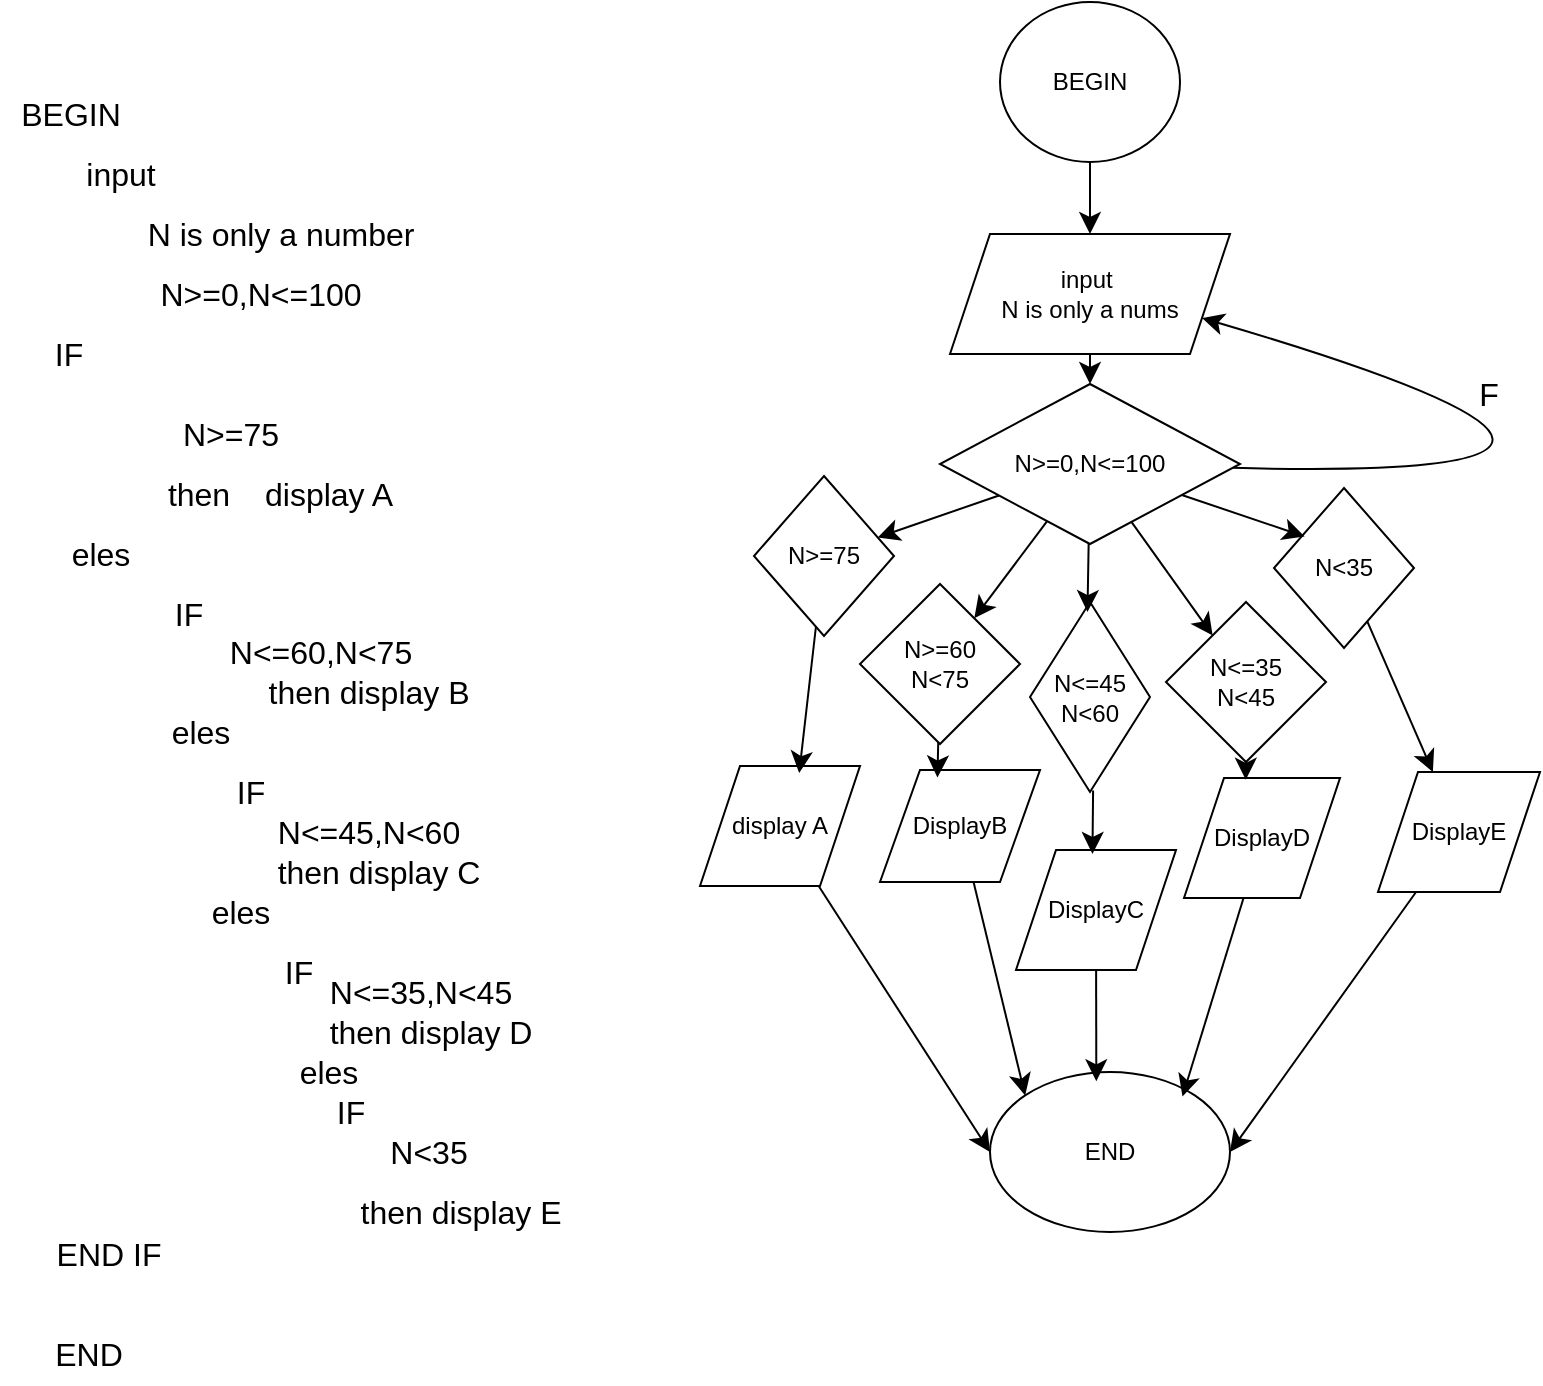 <mxfile version="27.1.4">
  <diagram name="Page-1" id="-3GgCUEVcQodJSt-GE02">
    <mxGraphModel dx="929" dy="934" grid="1" gridSize="10" guides="1" tooltips="1" connect="1" arrows="1" fold="1" page="1" pageScale="1" pageWidth="1654" pageHeight="2336" math="0" shadow="0">
      <root>
        <mxCell id="0" />
        <mxCell id="1" parent="0" />
        <mxCell id="wGPzXmnyMwY1yzYg5T23-3" value="BEGIN" style="text;html=1;align=center;verticalAlign=middle;resizable=0;points=[];autosize=1;strokeColor=none;fillColor=none;fontSize=16;" vertex="1" parent="1">
          <mxGeometry x="80" y="81" width="70" height="30" as="geometry" />
        </mxCell>
        <mxCell id="wGPzXmnyMwY1yzYg5T23-4" value="input" style="text;html=1;align=center;verticalAlign=middle;resizable=0;points=[];autosize=1;strokeColor=none;fillColor=none;fontSize=16;" vertex="1" parent="1">
          <mxGeometry x="110" y="111" width="60" height="30" as="geometry" />
        </mxCell>
        <mxCell id="wGPzXmnyMwY1yzYg5T23-5" value="N is only a number" style="text;html=1;align=center;verticalAlign=middle;resizable=0;points=[];autosize=1;strokeColor=none;fillColor=none;fontSize=16;" vertex="1" parent="1">
          <mxGeometry x="140" y="141" width="160" height="30" as="geometry" />
        </mxCell>
        <mxCell id="wGPzXmnyMwY1yzYg5T23-6" value="N&amp;gt;=0,N&amp;lt;=100" style="text;html=1;align=center;verticalAlign=middle;resizable=0;points=[];autosize=1;strokeColor=none;fillColor=none;fontSize=16;" vertex="1" parent="1">
          <mxGeometry x="150" y="171" width="120" height="30" as="geometry" />
        </mxCell>
        <mxCell id="wGPzXmnyMwY1yzYg5T23-8" value="IF" style="text;html=1;align=center;verticalAlign=middle;resizable=0;points=[];autosize=1;strokeColor=none;fillColor=none;fontSize=16;" vertex="1" parent="1">
          <mxGeometry x="94" y="201" width="40" height="30" as="geometry" />
        </mxCell>
        <mxCell id="wGPzXmnyMwY1yzYg5T23-9" value="N&amp;gt;=75" style="text;html=1;align=center;verticalAlign=middle;resizable=0;points=[];autosize=1;strokeColor=none;fillColor=none;fontSize=16;" vertex="1" parent="1">
          <mxGeometry x="160" y="241" width="70" height="30" as="geometry" />
        </mxCell>
        <mxCell id="wGPzXmnyMwY1yzYg5T23-10" value="then" style="text;html=1;align=center;verticalAlign=middle;resizable=0;points=[];autosize=1;strokeColor=none;fillColor=none;fontSize=16;" vertex="1" parent="1">
          <mxGeometry x="154" y="271" width="50" height="30" as="geometry" />
        </mxCell>
        <mxCell id="wGPzXmnyMwY1yzYg5T23-11" value="display A" style="text;html=1;align=center;verticalAlign=middle;resizable=0;points=[];autosize=1;strokeColor=none;fillColor=none;fontSize=16;" vertex="1" parent="1">
          <mxGeometry x="199" y="271" width="90" height="30" as="geometry" />
        </mxCell>
        <mxCell id="wGPzXmnyMwY1yzYg5T23-12" value="eles" style="text;html=1;align=center;verticalAlign=middle;resizable=0;points=[];autosize=1;strokeColor=none;fillColor=none;fontSize=16;" vertex="1" parent="1">
          <mxGeometry x="105" y="301" width="50" height="30" as="geometry" />
        </mxCell>
        <mxCell id="wGPzXmnyMwY1yzYg5T23-13" value="IF" style="text;html=1;align=center;verticalAlign=middle;resizable=0;points=[];autosize=1;strokeColor=none;fillColor=none;fontSize=16;" vertex="1" parent="1">
          <mxGeometry x="154" y="331" width="40" height="30" as="geometry" />
        </mxCell>
        <mxCell id="wGPzXmnyMwY1yzYg5T23-14" value="N&amp;lt;=60,N&amp;lt;75" style="text;html=1;align=center;verticalAlign=middle;resizable=0;points=[];autosize=1;strokeColor=none;fillColor=none;fontSize=16;" vertex="1" parent="1">
          <mxGeometry x="185" y="350" width="110" height="30" as="geometry" />
        </mxCell>
        <mxCell id="wGPzXmnyMwY1yzYg5T23-15" value="then display B" style="text;html=1;align=center;verticalAlign=middle;resizable=0;points=[];autosize=1;strokeColor=none;fillColor=none;fontSize=16;" vertex="1" parent="1">
          <mxGeometry x="204" y="370" width="120" height="30" as="geometry" />
        </mxCell>
        <mxCell id="wGPzXmnyMwY1yzYg5T23-16" value="eles" style="text;html=1;align=center;verticalAlign=middle;resizable=0;points=[];autosize=1;strokeColor=none;fillColor=none;fontSize=16;" vertex="1" parent="1">
          <mxGeometry x="155" y="390" width="50" height="30" as="geometry" />
        </mxCell>
        <mxCell id="wGPzXmnyMwY1yzYg5T23-17" value="IF" style="text;html=1;align=center;verticalAlign=middle;resizable=0;points=[];autosize=1;strokeColor=none;fillColor=none;fontSize=16;" vertex="1" parent="1">
          <mxGeometry x="185" y="420" width="40" height="30" as="geometry" />
        </mxCell>
        <mxCell id="wGPzXmnyMwY1yzYg5T23-18" value="N&amp;lt;=45,N&amp;lt;60" style="text;html=1;align=center;verticalAlign=middle;resizable=0;points=[];autosize=1;strokeColor=none;fillColor=none;fontSize=16;" vertex="1" parent="1">
          <mxGeometry x="209" y="440" width="110" height="30" as="geometry" />
        </mxCell>
        <mxCell id="wGPzXmnyMwY1yzYg5T23-19" value="then display C" style="text;html=1;align=center;verticalAlign=middle;resizable=0;points=[];autosize=1;strokeColor=none;fillColor=none;fontSize=16;" vertex="1" parent="1">
          <mxGeometry x="209" y="460" width="120" height="30" as="geometry" />
        </mxCell>
        <mxCell id="wGPzXmnyMwY1yzYg5T23-20" value="eles" style="text;html=1;align=center;verticalAlign=middle;resizable=0;points=[];autosize=1;strokeColor=none;fillColor=none;fontSize=16;" vertex="1" parent="1">
          <mxGeometry x="175" y="480" width="50" height="30" as="geometry" />
        </mxCell>
        <mxCell id="wGPzXmnyMwY1yzYg5T23-21" value="IF" style="text;html=1;align=center;verticalAlign=middle;resizable=0;points=[];autosize=1;strokeColor=none;fillColor=none;fontSize=16;" vertex="1" parent="1">
          <mxGeometry x="209" y="510" width="40" height="30" as="geometry" />
        </mxCell>
        <mxCell id="wGPzXmnyMwY1yzYg5T23-22" value="N&amp;lt;=35,N&amp;lt;45" style="text;html=1;align=center;verticalAlign=middle;resizable=0;points=[];autosize=1;strokeColor=none;fillColor=none;fontSize=16;" vertex="1" parent="1">
          <mxGeometry x="235" y="520" width="110" height="30" as="geometry" />
        </mxCell>
        <mxCell id="wGPzXmnyMwY1yzYg5T23-23" value="then display D" style="text;html=1;align=center;verticalAlign=middle;resizable=0;points=[];autosize=1;strokeColor=none;fillColor=none;fontSize=16;" vertex="1" parent="1">
          <mxGeometry x="235" y="540" width="120" height="30" as="geometry" />
        </mxCell>
        <mxCell id="wGPzXmnyMwY1yzYg5T23-25" value="eles" style="text;html=1;align=center;verticalAlign=middle;resizable=0;points=[];autosize=1;strokeColor=none;fillColor=none;fontSize=16;" vertex="1" parent="1">
          <mxGeometry x="219" y="560" width="50" height="30" as="geometry" />
        </mxCell>
        <mxCell id="wGPzXmnyMwY1yzYg5T23-26" value="IF" style="text;html=1;align=center;verticalAlign=middle;resizable=0;points=[];autosize=1;strokeColor=none;fillColor=none;fontSize=16;" vertex="1" parent="1">
          <mxGeometry x="235" y="580" width="40" height="30" as="geometry" />
        </mxCell>
        <mxCell id="wGPzXmnyMwY1yzYg5T23-27" value="N&amp;lt;35" style="text;html=1;align=center;verticalAlign=middle;resizable=0;points=[];autosize=1;strokeColor=none;fillColor=none;fontSize=16;" vertex="1" parent="1">
          <mxGeometry x="264" y="600" width="60" height="30" as="geometry" />
        </mxCell>
        <mxCell id="wGPzXmnyMwY1yzYg5T23-28" value="then display E" style="text;html=1;align=center;verticalAlign=middle;resizable=0;points=[];autosize=1;strokeColor=none;fillColor=none;fontSize=16;" vertex="1" parent="1">
          <mxGeometry x="250" y="630" width="120" height="30" as="geometry" />
        </mxCell>
        <mxCell id="wGPzXmnyMwY1yzYg5T23-29" value="END IF" style="text;html=1;align=center;verticalAlign=middle;resizable=0;points=[];autosize=1;strokeColor=none;fillColor=none;fontSize=16;" vertex="1" parent="1">
          <mxGeometry x="94" y="651" width="80" height="30" as="geometry" />
        </mxCell>
        <mxCell id="wGPzXmnyMwY1yzYg5T23-30" value="END" style="text;html=1;align=center;verticalAlign=middle;resizable=0;points=[];autosize=1;strokeColor=none;fillColor=none;fontSize=16;" vertex="1" parent="1">
          <mxGeometry x="94" y="701" width="60" height="30" as="geometry" />
        </mxCell>
        <mxCell id="wGPzXmnyMwY1yzYg5T23-33" value="" style="edgeStyle=none;curved=1;rounded=0;orthogonalLoop=1;jettySize=auto;html=1;fontSize=12;startSize=8;endSize=8;" edge="1" parent="1" source="wGPzXmnyMwY1yzYg5T23-31" target="wGPzXmnyMwY1yzYg5T23-32">
          <mxGeometry relative="1" as="geometry" />
        </mxCell>
        <mxCell id="wGPzXmnyMwY1yzYg5T23-31" value="BEGIN" style="ellipse;whiteSpace=wrap;html=1;" vertex="1" parent="1">
          <mxGeometry x="580" y="40" width="90" height="80" as="geometry" />
        </mxCell>
        <mxCell id="wGPzXmnyMwY1yzYg5T23-36" value="" style="edgeStyle=none;curved=1;rounded=0;orthogonalLoop=1;jettySize=auto;html=1;fontSize=12;startSize=8;endSize=8;" edge="1" parent="1" source="wGPzXmnyMwY1yzYg5T23-32" target="wGPzXmnyMwY1yzYg5T23-34">
          <mxGeometry relative="1" as="geometry" />
        </mxCell>
        <mxCell id="wGPzXmnyMwY1yzYg5T23-32" value="input&amp;nbsp;&lt;div&gt;N is only a nums&lt;/div&gt;" style="shape=parallelogram;perimeter=parallelogramPerimeter;whiteSpace=wrap;html=1;fixedSize=1;" vertex="1" parent="1">
          <mxGeometry x="555" y="156" width="140" height="60" as="geometry" />
        </mxCell>
        <mxCell id="wGPzXmnyMwY1yzYg5T23-37" style="edgeStyle=none;curved=1;rounded=0;orthogonalLoop=1;jettySize=auto;html=1;entryX=1;entryY=0.75;entryDx=0;entryDy=0;fontSize=12;startSize=8;endSize=8;" edge="1" parent="1" source="wGPzXmnyMwY1yzYg5T23-34" target="wGPzXmnyMwY1yzYg5T23-32">
          <mxGeometry relative="1" as="geometry">
            <Array as="points">
              <mxPoint x="960" y="280" />
            </Array>
          </mxGeometry>
        </mxCell>
        <mxCell id="wGPzXmnyMwY1yzYg5T23-45" style="edgeStyle=none;curved=1;rounded=0;orthogonalLoop=1;jettySize=auto;html=1;fontSize=12;startSize=8;endSize=8;" edge="1" parent="1" source="wGPzXmnyMwY1yzYg5T23-34" target="wGPzXmnyMwY1yzYg5T23-39">
          <mxGeometry relative="1" as="geometry" />
        </mxCell>
        <mxCell id="wGPzXmnyMwY1yzYg5T23-46" style="edgeStyle=none;curved=1;rounded=0;orthogonalLoop=1;jettySize=auto;html=1;fontSize=12;startSize=8;endSize=8;" edge="1" parent="1" source="wGPzXmnyMwY1yzYg5T23-34" target="wGPzXmnyMwY1yzYg5T23-40">
          <mxGeometry relative="1" as="geometry" />
        </mxCell>
        <mxCell id="wGPzXmnyMwY1yzYg5T23-48" style="edgeStyle=none;curved=1;rounded=0;orthogonalLoop=1;jettySize=auto;html=1;fontSize=12;startSize=8;endSize=8;" edge="1" parent="1" source="wGPzXmnyMwY1yzYg5T23-34" target="wGPzXmnyMwY1yzYg5T23-42">
          <mxGeometry relative="1" as="geometry" />
        </mxCell>
        <mxCell id="wGPzXmnyMwY1yzYg5T23-34" value="N&amp;gt;=0,N&amp;lt;=100" style="rhombus;whiteSpace=wrap;html=1;" vertex="1" parent="1">
          <mxGeometry x="550" y="231" width="150" height="80" as="geometry" />
        </mxCell>
        <mxCell id="wGPzXmnyMwY1yzYg5T23-38" value="F" style="text;html=1;align=center;verticalAlign=middle;resizable=0;points=[];autosize=1;strokeColor=none;fillColor=none;fontSize=16;" vertex="1" parent="1">
          <mxGeometry x="809" y="221" width="30" height="30" as="geometry" />
        </mxCell>
        <mxCell id="wGPzXmnyMwY1yzYg5T23-39" value="N&amp;gt;=75" style="rhombus;whiteSpace=wrap;html=1;" vertex="1" parent="1">
          <mxGeometry x="457" y="277" width="70" height="80" as="geometry" />
        </mxCell>
        <mxCell id="wGPzXmnyMwY1yzYg5T23-40" value="N&amp;gt;=60&lt;div&gt;N&amp;lt;75&lt;/div&gt;" style="rhombus;whiteSpace=wrap;html=1;" vertex="1" parent="1">
          <mxGeometry x="510" y="331" width="80" height="80" as="geometry" />
        </mxCell>
        <mxCell id="wGPzXmnyMwY1yzYg5T23-41" value="N&amp;lt;=45&lt;div&gt;N&amp;lt;60&lt;/div&gt;" style="rhombus;whiteSpace=wrap;html=1;" vertex="1" parent="1">
          <mxGeometry x="595" y="340" width="60" height="95" as="geometry" />
        </mxCell>
        <mxCell id="wGPzXmnyMwY1yzYg5T23-42" value="N&amp;lt;=35&lt;div&gt;N&amp;lt;45&lt;/div&gt;" style="rhombus;whiteSpace=wrap;html=1;" vertex="1" parent="1">
          <mxGeometry x="663" y="340" width="80" height="80" as="geometry" />
        </mxCell>
        <mxCell id="wGPzXmnyMwY1yzYg5T23-60" style="edgeStyle=none;curved=1;rounded=0;orthogonalLoop=1;jettySize=auto;html=1;fontSize=12;startSize=8;endSize=8;" edge="1" parent="1" source="wGPzXmnyMwY1yzYg5T23-43" target="wGPzXmnyMwY1yzYg5T23-55">
          <mxGeometry relative="1" as="geometry" />
        </mxCell>
        <mxCell id="wGPzXmnyMwY1yzYg5T23-43" value="N&amp;lt;35" style="rhombus;whiteSpace=wrap;html=1;" vertex="1" parent="1">
          <mxGeometry x="717" y="283" width="70" height="80" as="geometry" />
        </mxCell>
        <mxCell id="wGPzXmnyMwY1yzYg5T23-44" style="edgeStyle=none;curved=1;rounded=0;orthogonalLoop=1;jettySize=auto;html=1;exitX=0;exitY=0.5;exitDx=0;exitDy=0;fontSize=12;startSize=8;endSize=8;" edge="1" parent="1" source="wGPzXmnyMwY1yzYg5T23-39" target="wGPzXmnyMwY1yzYg5T23-39">
          <mxGeometry relative="1" as="geometry" />
        </mxCell>
        <mxCell id="wGPzXmnyMwY1yzYg5T23-47" style="edgeStyle=none;curved=1;rounded=0;orthogonalLoop=1;jettySize=auto;html=1;entryX=0.479;entryY=0.053;entryDx=0;entryDy=0;entryPerimeter=0;fontSize=12;startSize=8;endSize=8;" edge="1" parent="1" source="wGPzXmnyMwY1yzYg5T23-34" target="wGPzXmnyMwY1yzYg5T23-41">
          <mxGeometry relative="1" as="geometry" />
        </mxCell>
        <mxCell id="wGPzXmnyMwY1yzYg5T23-49" style="edgeStyle=none;curved=1;rounded=0;orthogonalLoop=1;jettySize=auto;html=1;entryX=0.219;entryY=0.303;entryDx=0;entryDy=0;entryPerimeter=0;fontSize=12;startSize=8;endSize=8;" edge="1" parent="1" source="wGPzXmnyMwY1yzYg5T23-34" target="wGPzXmnyMwY1yzYg5T23-43">
          <mxGeometry relative="1" as="geometry" />
        </mxCell>
        <mxCell id="wGPzXmnyMwY1yzYg5T23-64" style="edgeStyle=none;curved=1;rounded=0;orthogonalLoop=1;jettySize=auto;html=1;entryX=0;entryY=0.5;entryDx=0;entryDy=0;fontSize=12;startSize=8;endSize=8;" edge="1" parent="1" source="wGPzXmnyMwY1yzYg5T23-50" target="wGPzXmnyMwY1yzYg5T23-63">
          <mxGeometry relative="1" as="geometry" />
        </mxCell>
        <mxCell id="wGPzXmnyMwY1yzYg5T23-50" value="display A" style="shape=parallelogram;perimeter=parallelogramPerimeter;whiteSpace=wrap;html=1;fixedSize=1;" vertex="1" parent="1">
          <mxGeometry x="430" y="422" width="80" height="60" as="geometry" />
        </mxCell>
        <mxCell id="wGPzXmnyMwY1yzYg5T23-65" style="edgeStyle=none;curved=1;rounded=0;orthogonalLoop=1;jettySize=auto;html=1;entryX=0;entryY=0;entryDx=0;entryDy=0;fontSize=12;startSize=8;endSize=8;" edge="1" parent="1" source="wGPzXmnyMwY1yzYg5T23-51" target="wGPzXmnyMwY1yzYg5T23-63">
          <mxGeometry relative="1" as="geometry" />
        </mxCell>
        <mxCell id="wGPzXmnyMwY1yzYg5T23-51" value="DisplayB" style="shape=parallelogram;perimeter=parallelogramPerimeter;whiteSpace=wrap;html=1;fixedSize=1;" vertex="1" parent="1">
          <mxGeometry x="520" y="424" width="80" height="56" as="geometry" />
        </mxCell>
        <mxCell id="wGPzXmnyMwY1yzYg5T23-52" value="DisplayC" style="shape=parallelogram;perimeter=parallelogramPerimeter;whiteSpace=wrap;html=1;fixedSize=1;" vertex="1" parent="1">
          <mxGeometry x="588" y="464" width="80" height="60" as="geometry" />
        </mxCell>
        <mxCell id="wGPzXmnyMwY1yzYg5T23-54" value="DisplayD" style="shape=parallelogram;perimeter=parallelogramPerimeter;whiteSpace=wrap;html=1;fixedSize=1;" vertex="1" parent="1">
          <mxGeometry x="672" y="428" width="78" height="60" as="geometry" />
        </mxCell>
        <mxCell id="wGPzXmnyMwY1yzYg5T23-68" style="edgeStyle=none;curved=1;rounded=0;orthogonalLoop=1;jettySize=auto;html=1;entryX=1;entryY=0.5;entryDx=0;entryDy=0;fontSize=12;startSize=8;endSize=8;" edge="1" parent="1" source="wGPzXmnyMwY1yzYg5T23-55" target="wGPzXmnyMwY1yzYg5T23-63">
          <mxGeometry relative="1" as="geometry" />
        </mxCell>
        <mxCell id="wGPzXmnyMwY1yzYg5T23-55" value="DisplayE" style="shape=parallelogram;perimeter=parallelogramPerimeter;whiteSpace=wrap;html=1;fixedSize=1;" vertex="1" parent="1">
          <mxGeometry x="769" y="425" width="81" height="60" as="geometry" />
        </mxCell>
        <mxCell id="wGPzXmnyMwY1yzYg5T23-56" style="edgeStyle=none;curved=1;rounded=0;orthogonalLoop=1;jettySize=auto;html=1;entryX=0.62;entryY=0.059;entryDx=0;entryDy=0;entryPerimeter=0;fontSize=12;startSize=8;endSize=8;" edge="1" parent="1" source="wGPzXmnyMwY1yzYg5T23-39" target="wGPzXmnyMwY1yzYg5T23-50">
          <mxGeometry relative="1" as="geometry" />
        </mxCell>
        <mxCell id="wGPzXmnyMwY1yzYg5T23-58" style="edgeStyle=none;curved=1;rounded=0;orthogonalLoop=1;jettySize=auto;html=1;entryX=0.359;entryY=0.067;entryDx=0;entryDy=0;entryPerimeter=0;fontSize=12;startSize=8;endSize=8;" edge="1" parent="1" source="wGPzXmnyMwY1yzYg5T23-40" target="wGPzXmnyMwY1yzYg5T23-51">
          <mxGeometry relative="1" as="geometry" />
        </mxCell>
        <mxCell id="wGPzXmnyMwY1yzYg5T23-59" style="edgeStyle=none;curved=1;rounded=0;orthogonalLoop=1;jettySize=auto;html=1;entryX=0.453;entryY=0.033;entryDx=0;entryDy=0;entryPerimeter=0;fontSize=12;startSize=8;endSize=8;" edge="1" parent="1">
          <mxGeometry relative="1" as="geometry">
            <mxPoint x="626.547" y="434.283" as="sourcePoint" />
            <mxPoint x="626.24" y="465.98" as="targetPoint" />
          </mxGeometry>
        </mxCell>
        <mxCell id="wGPzXmnyMwY1yzYg5T23-62" style="edgeStyle=none;curved=1;rounded=0;orthogonalLoop=1;jettySize=auto;html=1;entryX=0.396;entryY=0.015;entryDx=0;entryDy=0;entryPerimeter=0;fontSize=12;startSize=8;endSize=8;" edge="1" parent="1" source="wGPzXmnyMwY1yzYg5T23-42" target="wGPzXmnyMwY1yzYg5T23-54">
          <mxGeometry relative="1" as="geometry" />
        </mxCell>
        <mxCell id="wGPzXmnyMwY1yzYg5T23-63" value="END" style="ellipse;whiteSpace=wrap;html=1;" vertex="1" parent="1">
          <mxGeometry x="575" y="575" width="120" height="80" as="geometry" />
        </mxCell>
        <mxCell id="wGPzXmnyMwY1yzYg5T23-66" style="edgeStyle=none;curved=1;rounded=0;orthogonalLoop=1;jettySize=auto;html=1;entryX=0.443;entryY=0.058;entryDx=0;entryDy=0;entryPerimeter=0;fontSize=12;startSize=8;endSize=8;" edge="1" parent="1" source="wGPzXmnyMwY1yzYg5T23-52" target="wGPzXmnyMwY1yzYg5T23-63">
          <mxGeometry relative="1" as="geometry" />
        </mxCell>
        <mxCell id="wGPzXmnyMwY1yzYg5T23-67" style="edgeStyle=none;curved=1;rounded=0;orthogonalLoop=1;jettySize=auto;html=1;entryX=0.802;entryY=0.153;entryDx=0;entryDy=0;entryPerimeter=0;fontSize=12;startSize=8;endSize=8;" edge="1" parent="1" source="wGPzXmnyMwY1yzYg5T23-54" target="wGPzXmnyMwY1yzYg5T23-63">
          <mxGeometry relative="1" as="geometry" />
        </mxCell>
      </root>
    </mxGraphModel>
  </diagram>
</mxfile>
